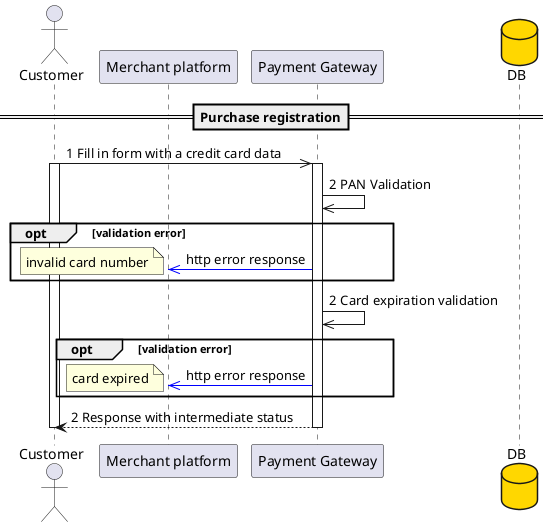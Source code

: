 @startuml


==Purchase registration==

actor "Customer" as A
participant "Merchant platform" as B
participant "Payment Gateway" as C

database DB  #gold



"A" ->> "C": 1 Fill in form with a credit card data
Activate A
Activate C

"C" ->> "C": 2 PAN Validation
opt validation error
"B" <<-[#blue] "C": http error response
note left: invalid card number
end

"C" ->> "C": 2 Card expiration validation
opt validation error
"B" <<-[#blue] "C": http error response
note left: card expired
end


"A" <-- "C": 2 Response with intermediate status
Deactivate A
Deactivate C


@enduml

